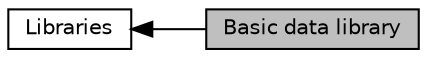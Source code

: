 digraph "Basic data library"
{
  edge [fontname="Helvetica",fontsize="10",labelfontname="Helvetica",labelfontsize="10"];
  node [fontname="Helvetica",fontsize="10",shape=record];
  rankdir=LR;
  Node0 [label="Basic data library",height=0.2,width=0.4,color="black", fillcolor="grey75", style="filled", fontcolor="black"];
  Node1 [label="Libraries",height=0.2,width=0.4,color="black", fillcolor="white", style="filled",URL="$group__Libraries.html"];
  Node1->Node0 [shape=plaintext, dir="back", style="solid"];
}
